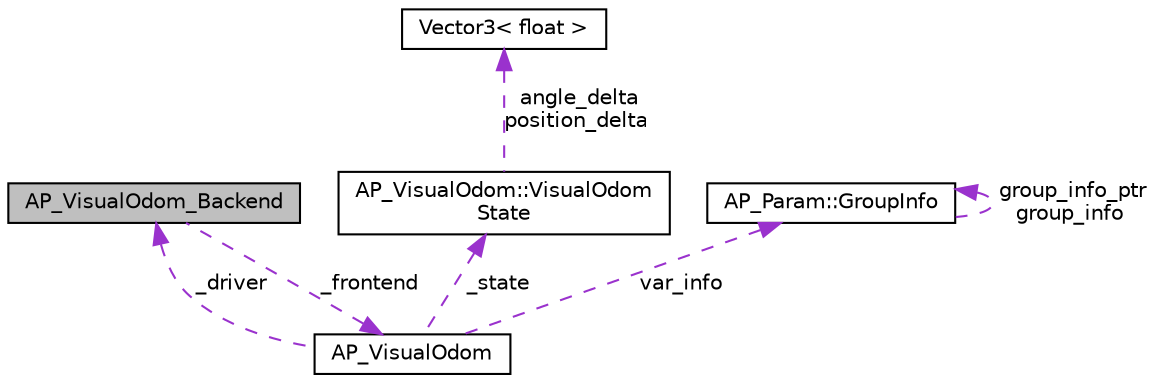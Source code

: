 digraph "AP_VisualOdom_Backend"
{
 // INTERACTIVE_SVG=YES
  edge [fontname="Helvetica",fontsize="10",labelfontname="Helvetica",labelfontsize="10"];
  node [fontname="Helvetica",fontsize="10",shape=record];
  Node1 [label="AP_VisualOdom_Backend",height=0.2,width=0.4,color="black", fillcolor="grey75", style="filled", fontcolor="black"];
  Node2 -> Node1 [dir="back",color="darkorchid3",fontsize="10",style="dashed",label=" _frontend" ,fontname="Helvetica"];
  Node2 [label="AP_VisualOdom",height=0.2,width=0.4,color="black", fillcolor="white", style="filled",URL="$classAP__VisualOdom.html"];
  Node1 -> Node2 [dir="back",color="darkorchid3",fontsize="10",style="dashed",label=" _driver" ,fontname="Helvetica"];
  Node3 -> Node2 [dir="back",color="darkorchid3",fontsize="10",style="dashed",label=" _state" ,fontname="Helvetica"];
  Node3 [label="AP_VisualOdom::VisualOdom\lState",height=0.2,width=0.4,color="black", fillcolor="white", style="filled",URL="$structAP__VisualOdom_1_1VisualOdomState.html"];
  Node4 -> Node3 [dir="back",color="darkorchid3",fontsize="10",style="dashed",label=" angle_delta\nposition_delta" ,fontname="Helvetica"];
  Node4 [label="Vector3\< float \>",height=0.2,width=0.4,color="black", fillcolor="white", style="filled",URL="$classVector3.html"];
  Node5 -> Node2 [dir="back",color="darkorchid3",fontsize="10",style="dashed",label=" var_info" ,fontname="Helvetica"];
  Node5 [label="AP_Param::GroupInfo",height=0.2,width=0.4,color="black", fillcolor="white", style="filled",URL="$structAP__Param_1_1GroupInfo.html"];
  Node5 -> Node5 [dir="back",color="darkorchid3",fontsize="10",style="dashed",label=" group_info_ptr\ngroup_info" ,fontname="Helvetica"];
}
